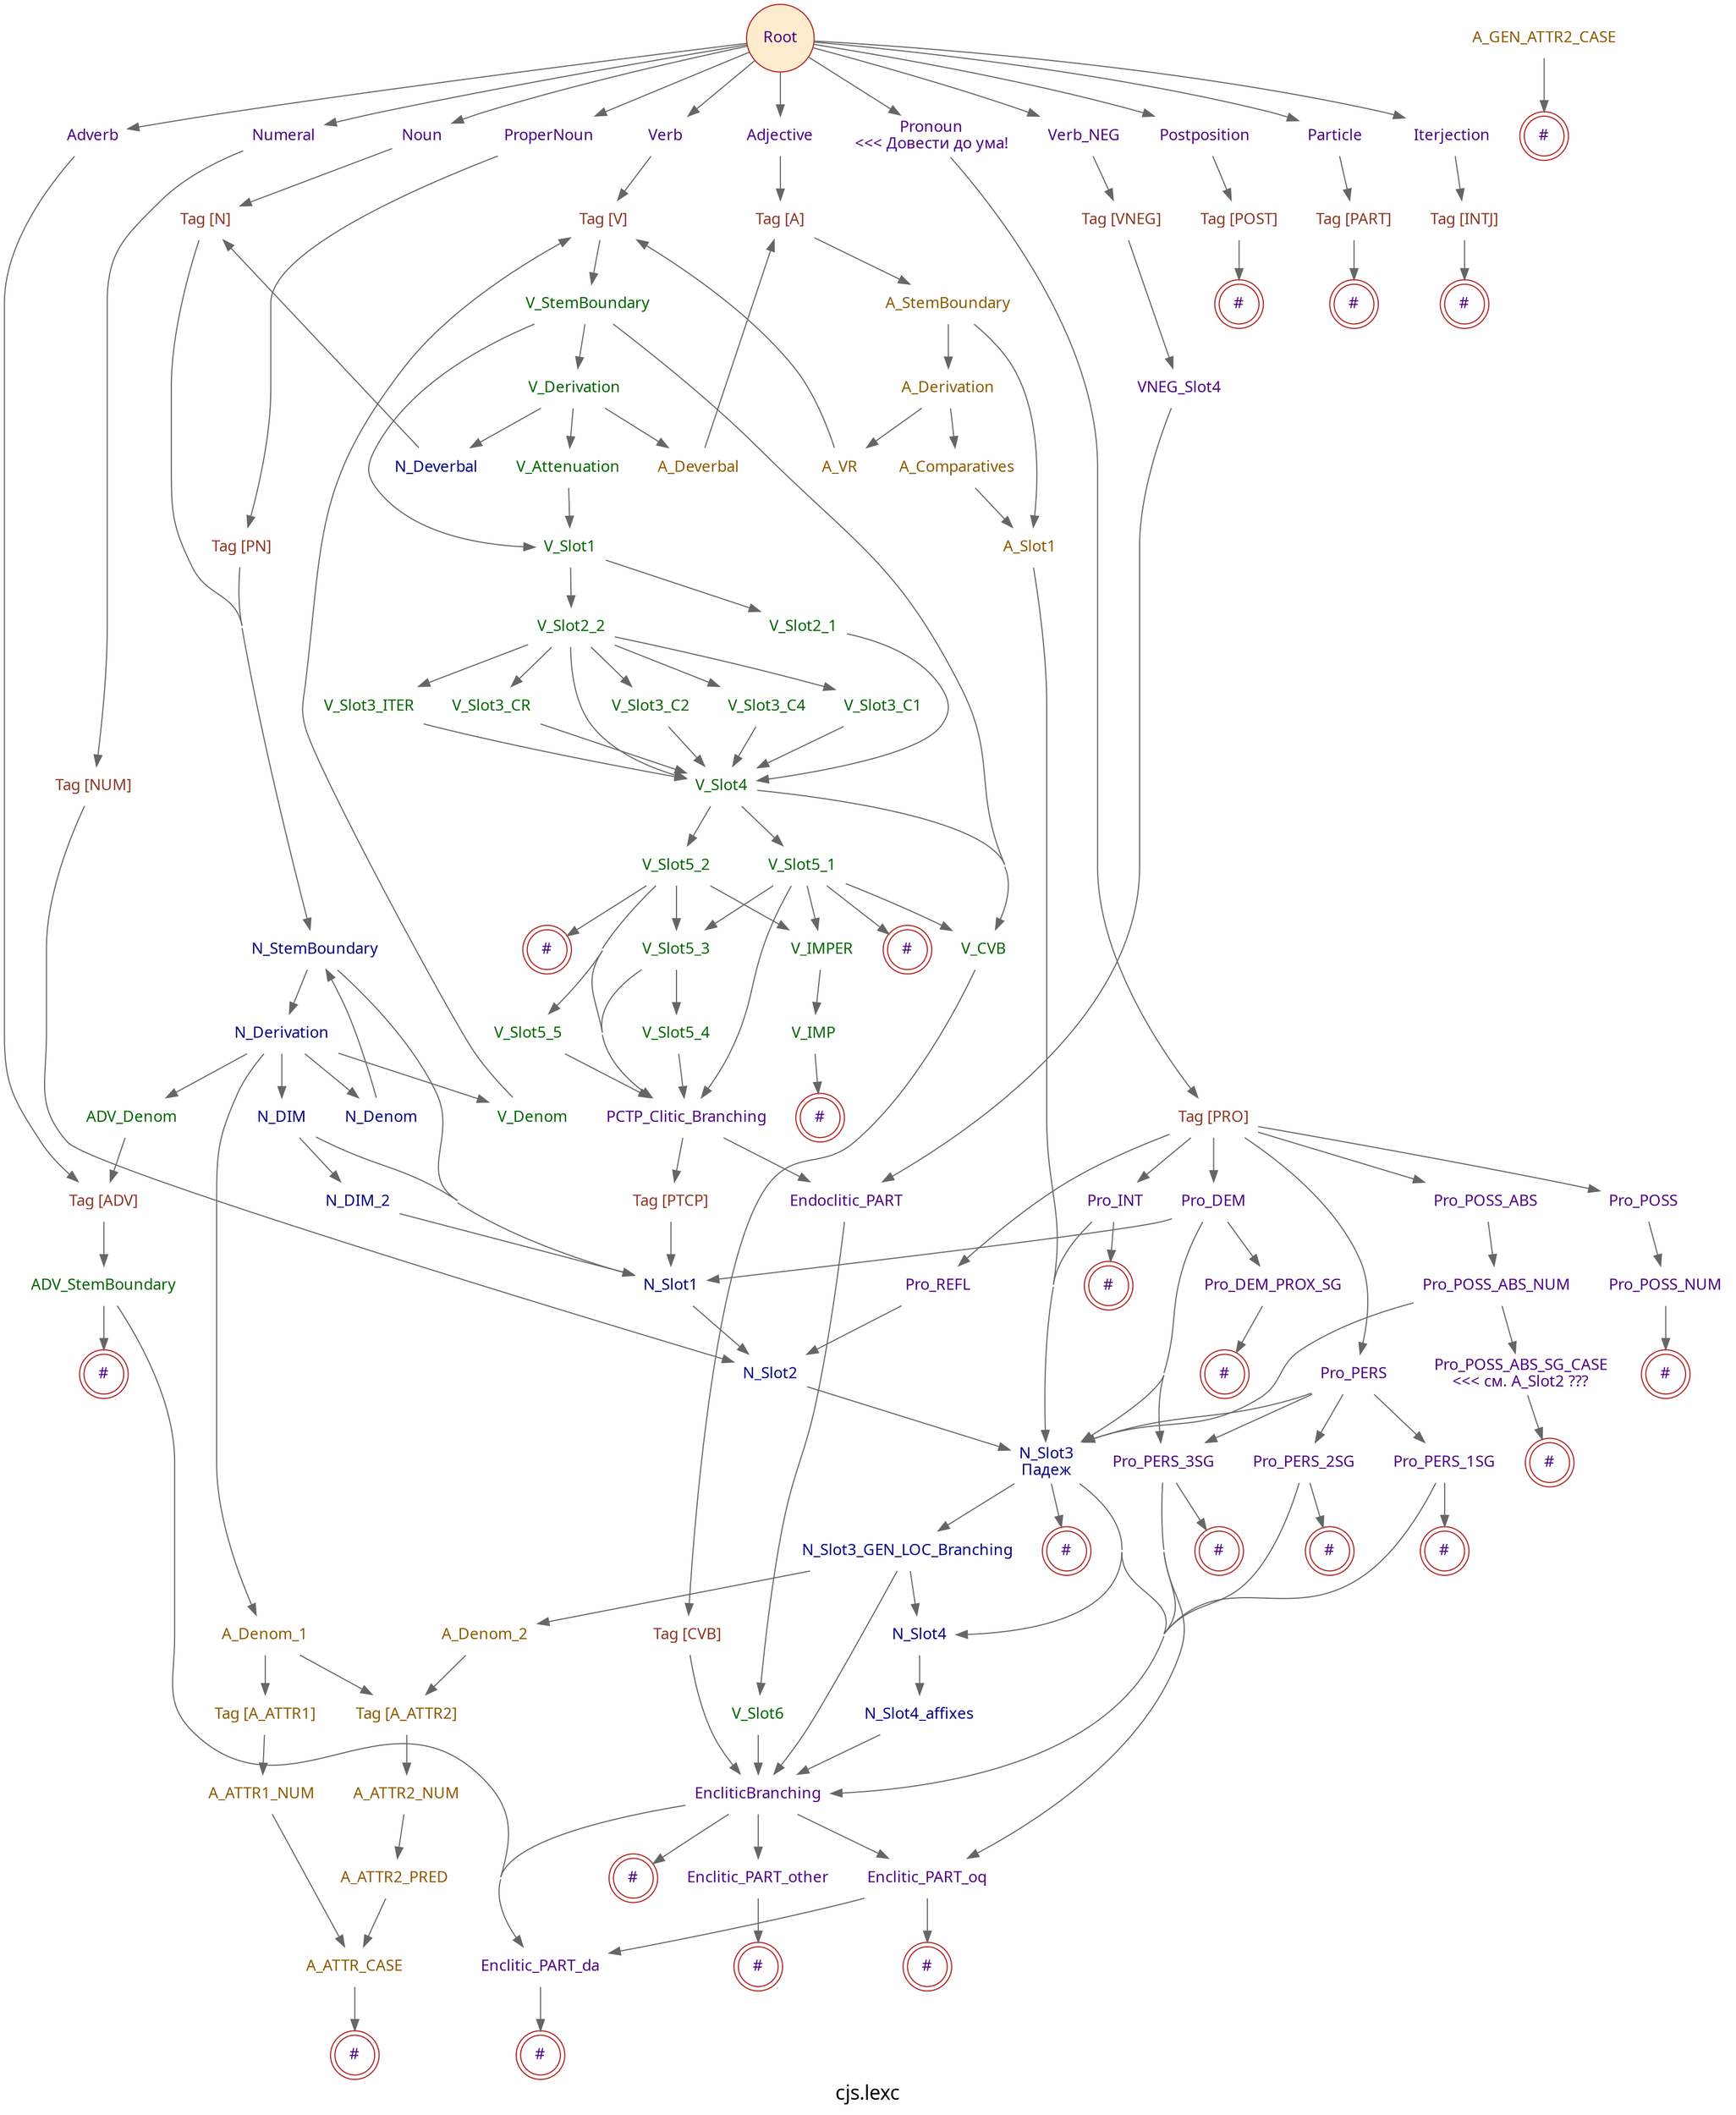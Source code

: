 digraph LEXC {
	graph [concentrate=true,
		fontname="PT Sans",
		fontsize=18,
		label="cjs.lexc"
	];
	node [fontcolor=indigo,
		fontname="PT Sans",
		fontsize=14,
		label="\N",
		shape=none
	];
	edge [color=gray40];
	subgraph Tags {
		graph [rank=same];
		Tag_N	[fontcolor=tomato4,
			label="Tag [N]"];
		Tag_V	[fontcolor=tomato4,
			label="Tag [V]"];
		Tag_A	[fontcolor=tomato4,
			label="Tag [A]"];
	}
	subgraph POS {
		graph [rank=same];
		Noun	[label=Noun];
		ProperNoun	[label=ProperNoun];
		Pronoun	[label="Pronoun\n<<< Довести до ума!"];
		Postposition	[label=Postposition];
		Adjective	[label=Adjective];
		Numeral	[label=Numeral];
		Verb	[label=Verb];
		Verb_NEG	[label=Verb_NEG];
		Adverb	[label=Adverb];
		Particle	[label=Particle];
		Iterjection	[label=Iterjection];
	}
	Root	[color=firebrick,
		fillcolor=blanchedalmond,
		label=Root,
		shape=circle,
		style=filled];
	Root -> Noun;
	Root -> ProperNoun;
	Root -> Pronoun;
	Root -> Postposition;
	Root -> Adjective;
	Root -> Numeral;
	Root -> Verb;
	Root -> Verb_NEG;
	Root -> Adverb;
	Root -> Particle;
	Root -> Iterjection;
	Noun -> Tag_N;
	Tag_PN	[fontcolor=tomato4,
		label="Tag [PN]"];
	ProperNoun -> Tag_PN;
	Tag_PRO	[fontcolor=tomato4,
		label="Tag [PRO]"];
	Pronoun -> Tag_PRO;
	Tag_POST	[fontcolor=tomato4,
		label="Tag [POST]"];
	Postposition -> Tag_POST;
	Adjective -> Tag_A;
	Tag_NUM	[fontcolor=tomato4,
		label="Tag [NUM]"];
	Numeral -> Tag_NUM;
	Verb -> Tag_V;
	Tag_VNEG	[fontcolor=tomato4,
		label="Tag [VNEG]"];
	Verb_NEG -> Tag_VNEG;
	Tag_ADV	[fontcolor=tomato4,
		label="Tag [ADV]"];
	Adverb -> Tag_ADV;
	Tag_PART	[fontcolor=tomato4,
		label="Tag [PART]"];
	Particle -> Tag_PART;
	Tag_INTJ	[fontcolor=tomato4,
		label="Tag [INTJ]"];
	Iterjection -> Tag_INTJ;
	N_StemBoundary	[fontcolor=navy,
		label=N_StemBoundary];
	Tag_N -> N_StemBoundary;
	Tag_PN -> N_StemBoundary;
	"Tag_INTJ_#"	[color=firebrick,
		label="#",
		shape=doublecircle];
	Tag_INTJ -> "Tag_INTJ_#";
	V_StemBoundary	[fontcolor=darkgreen,
		label=V_StemBoundary];
	Tag_V -> V_StemBoundary;
	VNEG_Slot4	[label=VNEG_Slot4];
	Tag_VNEG -> VNEG_Slot4;
	"Tag_POST_#"	[color=firebrick,
		label="#",
		shape=doublecircle];
	Tag_POST -> "Tag_POST_#";
	A_StemBoundary	[fontcolor=orange4,
		label=A_StemBoundary];
	Tag_A -> A_StemBoundary;
	ADV_StemBoundary	[fontcolor=darkgreen,
		label=ADV_StemBoundary];
	Tag_ADV -> ADV_StemBoundary;
	"Tag_PART_#"	[color=firebrick,
		label="#",
		shape=doublecircle];
	Tag_PART -> "Tag_PART_#";
	N_Slot2	[fontcolor=navy,
		label=N_Slot2];
	Tag_NUM -> N_Slot2;
	V_Derivation	[fontcolor=darkgreen,
		label=V_Derivation];
	V_StemBoundary -> V_Derivation;
	V_Slot1	[fontcolor=darkgreen,
		label=V_Slot1];
	V_StemBoundary -> V_Slot1;
	V_CVB	[fontcolor=darkgreen,
		label=V_CVB];
	V_StemBoundary -> V_CVB;
	Endoclitic_PART	[label=Endoclitic_PART];
	VNEG_Slot4 -> Endoclitic_PART;
	V_Attenuation	[fontcolor=darkgreen,
		label=V_Attenuation];
	V_Derivation -> V_Attenuation;
	N_Deverbal	[fontcolor=navy,
		label=N_Deverbal];
	V_Derivation -> N_Deverbal;
	A_Deverbal	[fontcolor=orange4,
		label=A_Deverbal];
	V_Derivation -> A_Deverbal;
	V_Slot2_1	[fontcolor=darkgreen,
		label=V_Slot2_1];
	V_Slot1 -> V_Slot2_1;
	V_Slot2_2	[fontcolor=darkgreen,
		label=V_Slot2_2];
	V_Slot1 -> V_Slot2_2;
	Tag_CVB	[fontcolor=tomato4,
		label="Tag [CVB]"];
	V_CVB -> Tag_CVB;
	V_Attenuation -> V_Slot1;
	N_Deverbal -> Tag_N;
	A_Deverbal -> Tag_A;
	V_Slot4	[fontcolor=darkgreen,
		label=V_Slot4];
	V_Slot2_1 -> V_Slot4;
	V_Slot2_2 -> V_Slot4;
	V_Slot3_C2	[fontcolor=darkgreen,
		label=V_Slot3_C2];
	V_Slot2_2 -> V_Slot3_C2;
	V_Slot3_C4	[fontcolor=darkgreen,
		label=V_Slot3_C4];
	V_Slot2_2 -> V_Slot3_C4;
	V_Slot3_C1	[fontcolor=darkgreen,
		label=V_Slot3_C1];
	V_Slot2_2 -> V_Slot3_C1;
	V_Slot3_ITER	[fontcolor=darkgreen,
		label=V_Slot3_ITER];
	V_Slot2_2 -> V_Slot3_ITER;
	V_Slot3_CR	[fontcolor=darkgreen,
		label=V_Slot3_CR];
	V_Slot2_2 -> V_Slot3_CR;
	V_Slot4 -> V_CVB;
	V_Slot5_1	[fontcolor=darkgreen,
		label=V_Slot5_1];
	V_Slot4 -> V_Slot5_1;
	V_Slot5_2	[fontcolor=darkgreen,
		label=V_Slot5_2];
	V_Slot4 -> V_Slot5_2;
	V_Slot3_C2 -> V_Slot4;
	V_Slot3_C4 -> V_Slot4;
	V_Slot3_C1 -> V_Slot4;
	V_Slot3_ITER -> V_Slot4;
	V_Slot3_CR -> V_Slot4;
	V_Slot5_1 -> V_CVB;
	V_Slot5_3	[fontcolor=darkgreen,
		label=V_Slot5_3];
	V_Slot5_1 -> V_Slot5_3;
	PCTP_Clitic_Branching	[label=PCTP_Clitic_Branching];
	V_Slot5_1 -> PCTP_Clitic_Branching;
	"V_Slot5_1_#"	[color=firebrick,
		label="#",
		shape=doublecircle];
	V_Slot5_1 -> "V_Slot5_1_#";
	V_IMPER	[fontcolor=darkgreen,
		label=V_IMPER];
	V_Slot5_1 -> V_IMPER;
	V_Slot5_2 -> V_Slot5_3;
	V_Slot5_2 -> PCTP_Clitic_Branching;
	V_Slot5_2 -> V_IMPER;
	V_Slot5_5	[fontcolor=darkgreen,
		label=V_Slot5_5];
	V_Slot5_2 -> V_Slot5_5;
	"V_Slot5_2_#"	[color=firebrick,
		label="#",
		shape=doublecircle];
	V_Slot5_2 -> "V_Slot5_2_#";
	V_Slot5_3 -> PCTP_Clitic_Branching;
	V_Slot5_4	[fontcolor=darkgreen,
		label=V_Slot5_4];
	V_Slot5_3 -> V_Slot5_4;
	PCTP_Clitic_Branching -> Endoclitic_PART;
	Tag_PTCP	[fontcolor=tomato4,
		label="Tag [PTCP]"];
	PCTP_Clitic_Branching -> Tag_PTCP;
	V_IMP	[fontcolor=darkgreen,
		label=V_IMP];
	V_IMPER -> V_IMP;
	V_Slot5_5 -> PCTP_Clitic_Branching;
	V_Slot5_4 -> PCTP_Clitic_Branching;
	V_Slot6	[fontcolor=darkgreen,
		label=V_Slot6];
	Endoclitic_PART -> V_Slot6;
	"V_IMP_#"	[color=firebrick,
		label="#",
		shape=doublecircle];
	V_IMP -> "V_IMP_#";
	N_Slot1	[fontcolor=navy,
		label=N_Slot1];
	Tag_PTCP -> N_Slot1;
	EncliticBranching	[label=EncliticBranching];
	V_Slot6 -> EncliticBranching;
	Enclitic_PART_oq	[label=Enclitic_PART_oq];
	EncliticBranching -> Enclitic_PART_oq;
	Enclitic_PART_other	[label=Enclitic_PART_other];
	EncliticBranching -> Enclitic_PART_other;
	Enclitic_PART_da	[label=Enclitic_PART_da];
	EncliticBranching -> Enclitic_PART_da;
	"EncliticBranching_#"	[color=firebrick,
		label="#",
		shape=doublecircle];
	EncliticBranching -> "EncliticBranching_#";
	Tag_CVB -> EncliticBranching;
	N_Slot1 -> N_Slot2;
	Enclitic_PART_oq -> Enclitic_PART_da;
	"Enclitic_PART_oq_#"	[color=firebrick,
		label="#",
		shape=doublecircle];
	Enclitic_PART_oq -> "Enclitic_PART_oq_#";
	"Enclitic_PART_other_#"	[color=firebrick,
		label="#",
		shape=doublecircle];
	Enclitic_PART_other -> "Enclitic_PART_other_#";
	"Enclitic_PART_da_#"	[color=firebrick,
		label="#",
		shape=doublecircle];
	Enclitic_PART_da -> "Enclitic_PART_da_#";
	ADV_StemBoundary -> Enclitic_PART_da;
	"ADV_StemBoundary_#"	[color=firebrick,
		label="#",
		shape=doublecircle];
	ADV_StemBoundary -> "ADV_StemBoundary_#";
	N_StemBoundary -> N_Slot1;
	N_Derivation	[fontcolor=navy,
		label=N_Derivation];
	N_StemBoundary -> N_Derivation;
	N_DIM	[fontcolor=navy,
		label=N_DIM];
	N_Derivation -> N_DIM;
	A_Denom_1	[fontcolor=orange4,
		label=A_Denom_1];
	N_Derivation -> A_Denom_1;
	N_Denom	[fontcolor=navy,
		label=N_Denom];
	N_Derivation -> N_Denom;
	V_Denom	[fontcolor=darkgreen,
		label=V_Denom];
	N_Derivation -> V_Denom;
	ADV_Denom	[fontcolor=darkgreen,
		label=ADV_Denom];
	N_Derivation -> ADV_Denom;
	N_DIM -> N_Slot1;
	N_DIM_2	[fontcolor=navy,
		label=N_DIM_2];
	N_DIM -> N_DIM_2;
	Tag_A_ATTR1	[fontcolor=orange4,
		label="Tag [A_ATTR1]"];
	A_Denom_1 -> Tag_A_ATTR1;
	Tag_A_ATTR2	[fontcolor=orange4,
		label="Tag [A_ATTR2]"];
	A_Denom_1 -> Tag_A_ATTR2;
	N_Denom -> N_StemBoundary;
	V_Denom -> Tag_V;
	ADV_Denom -> Tag_ADV;
	N_Slot3	[fontcolor=navy,
		label="N_Slot3\nПадеж"];
	N_Slot2 -> N_Slot3;
	N_Slot3 -> EncliticBranching;
	"N_Slot3_#"	[color=firebrick,
		label="#",
		shape=doublecircle];
	N_Slot3 -> "N_Slot3_#";
	N_Slot3_GEN_LOC_Branching	[fontcolor=navy,
		label=N_Slot3_GEN_LOC_Branching];
	N_Slot3 -> N_Slot3_GEN_LOC_Branching;
	N_Slot4	[fontcolor=navy,
		label=N_Slot4];
	N_Slot3 -> N_Slot4;
	N_Slot3_GEN_LOC_Branching -> EncliticBranching;
	N_Slot3_GEN_LOC_Branching -> N_Slot4;
	A_Denom_2	[fontcolor=orange4,
		label=A_Denom_2];
	N_Slot3_GEN_LOC_Branching -> A_Denom_2;
	N_Slot4_affixes	[fontcolor=navy,
		label=N_Slot4_affixes];
	N_Slot4 -> N_Slot4_affixes;
	A_Denom_2 -> Tag_A_ATTR2;
	N_Slot4_affixes -> EncliticBranching;
	N_DIM_2 -> N_Slot1;
	A_ATTR1_NUM	[fontcolor=orange4,
		label=A_ATTR1_NUM];
	Tag_A_ATTR1 -> A_ATTR1_NUM;
	A_ATTR2_NUM	[fontcolor=orange4,
		label=A_ATTR2_NUM];
	Tag_A_ATTR2 -> A_ATTR2_NUM;
	A_Derivation	[fontcolor=orange4,
		label=A_Derivation];
	A_StemBoundary -> A_Derivation;
	A_Slot1	[fontcolor=orange4,
		label=A_Slot1];
	A_StemBoundary -> A_Slot1;
	A_VR	[fontcolor=orange4,
		label=A_VR];
	A_Derivation -> A_VR;
	A_Comparatives	[fontcolor=orange4,
		label=A_Comparatives];
	A_Derivation -> A_Comparatives;
	A_Slot1 -> N_Slot3;
	A_ATTR_CASE	[fontcolor=orange4,
		label=A_ATTR_CASE];
	A_ATTR1_NUM -> A_ATTR_CASE;
	"A_ATTR_CASE_#"	[color=firebrick,
		label="#",
		shape=doublecircle];
	A_ATTR_CASE -> "A_ATTR_CASE_#";
	A_ATTR2_PRED	[fontcolor=orange4,
		label=A_ATTR2_PRED];
	A_ATTR2_NUM -> A_ATTR2_PRED;
	A_ATTR2_PRED -> A_ATTR_CASE;
	A_GEN_ATTR2_CASE	[fontcolor=orange4,
		label=A_GEN_ATTR2_CASE];
	"A_GEN_ATTR2_CASE_#"	[color=firebrick,
		label="#",
		shape=doublecircle];
	A_GEN_ATTR2_CASE -> "A_GEN_ATTR2_CASE_#";
	A_VR -> Tag_V;
	A_Comparatives -> A_Slot1;
	Pro_PERS	[label=Pro_PERS];
	Tag_PRO -> Pro_PERS;
	Pro_POSS	[label=Pro_POSS];
	Tag_PRO -> Pro_POSS;
	Pro_POSS_ABS	[label=Pro_POSS_ABS];
	Tag_PRO -> Pro_POSS_ABS;
	Pro_DEM	[label=Pro_DEM];
	Tag_PRO -> Pro_DEM;
	Pro_INT	[label=Pro_INT];
	Tag_PRO -> Pro_INT;
	Pro_REFL	[label=Pro_REFL];
	Tag_PRO -> Pro_REFL;
	Pro_PERS -> N_Slot3;
	Pro_PERS_1SG	[label=Pro_PERS_1SG];
	Pro_PERS -> Pro_PERS_1SG;
	Pro_PERS_2SG	[label=Pro_PERS_2SG];
	Pro_PERS -> Pro_PERS_2SG;
	Pro_PERS_3SG	[label=Pro_PERS_3SG];
	Pro_PERS -> Pro_PERS_3SG;
	Pro_POSS_NUM	[label=Pro_POSS_NUM];
	Pro_POSS -> Pro_POSS_NUM;
	Pro_POSS_ABS_NUM	[label=Pro_POSS_ABS_NUM];
	Pro_POSS_ABS -> Pro_POSS_ABS_NUM;
	Pro_DEM -> N_Slot1;
	Pro_DEM -> N_Slot3;
	Pro_DEM -> Pro_PERS_3SG;
	Pro_DEM_PROX_SG	[label=Pro_DEM_PROX_SG];
	Pro_DEM -> Pro_DEM_PROX_SG;
	Pro_INT -> N_Slot3;
	"Pro_INT_#"	[color=firebrick,
		label="#",
		shape=doublecircle];
	Pro_INT -> "Pro_INT_#";
	Pro_REFL -> N_Slot2;
	Pro_PERS_1SG -> EncliticBranching;
	"Pro_PERS_1SG_#"	[color=firebrick,
		label="#",
		shape=doublecircle];
	Pro_PERS_1SG -> "Pro_PERS_1SG_#";
	Pro_PERS_2SG -> EncliticBranching;
	"Pro_PERS_2SG_#"	[color=firebrick,
		label="#",
		shape=doublecircle];
	Pro_PERS_2SG -> "Pro_PERS_2SG_#";
	Pro_PERS_3SG -> EncliticBranching;
	Pro_PERS_3SG -> Enclitic_PART_oq;
	"Pro_PERS_3SG_#"	[color=firebrick,
		label="#",
		shape=doublecircle];
	Pro_PERS_3SG -> "Pro_PERS_3SG_#";
	"Pro_POSS_NUM_#"	[color=firebrick,
		label="#",
		shape=doublecircle];
	Pro_POSS_NUM -> "Pro_POSS_NUM_#";
	Pro_POSS_ABS_NUM -> N_Slot3;
	Pro_POSS_ABS_SG_CASE	[label="Pro_POSS_ABS_SG_CASE\n<<< см. A_Slot2 ???"];
	Pro_POSS_ABS_NUM -> Pro_POSS_ABS_SG_CASE;
	"Pro_POSS_ABS_SG_CASE_#"	[color=firebrick,
		label="#",
		shape=doublecircle];
	Pro_POSS_ABS_SG_CASE -> "Pro_POSS_ABS_SG_CASE_#";
	"Pro_DEM_PROX_SG_#"	[color=firebrick,
		label="#",
		shape=doublecircle];
	Pro_DEM_PROX_SG -> "Pro_DEM_PROX_SG_#";
}
